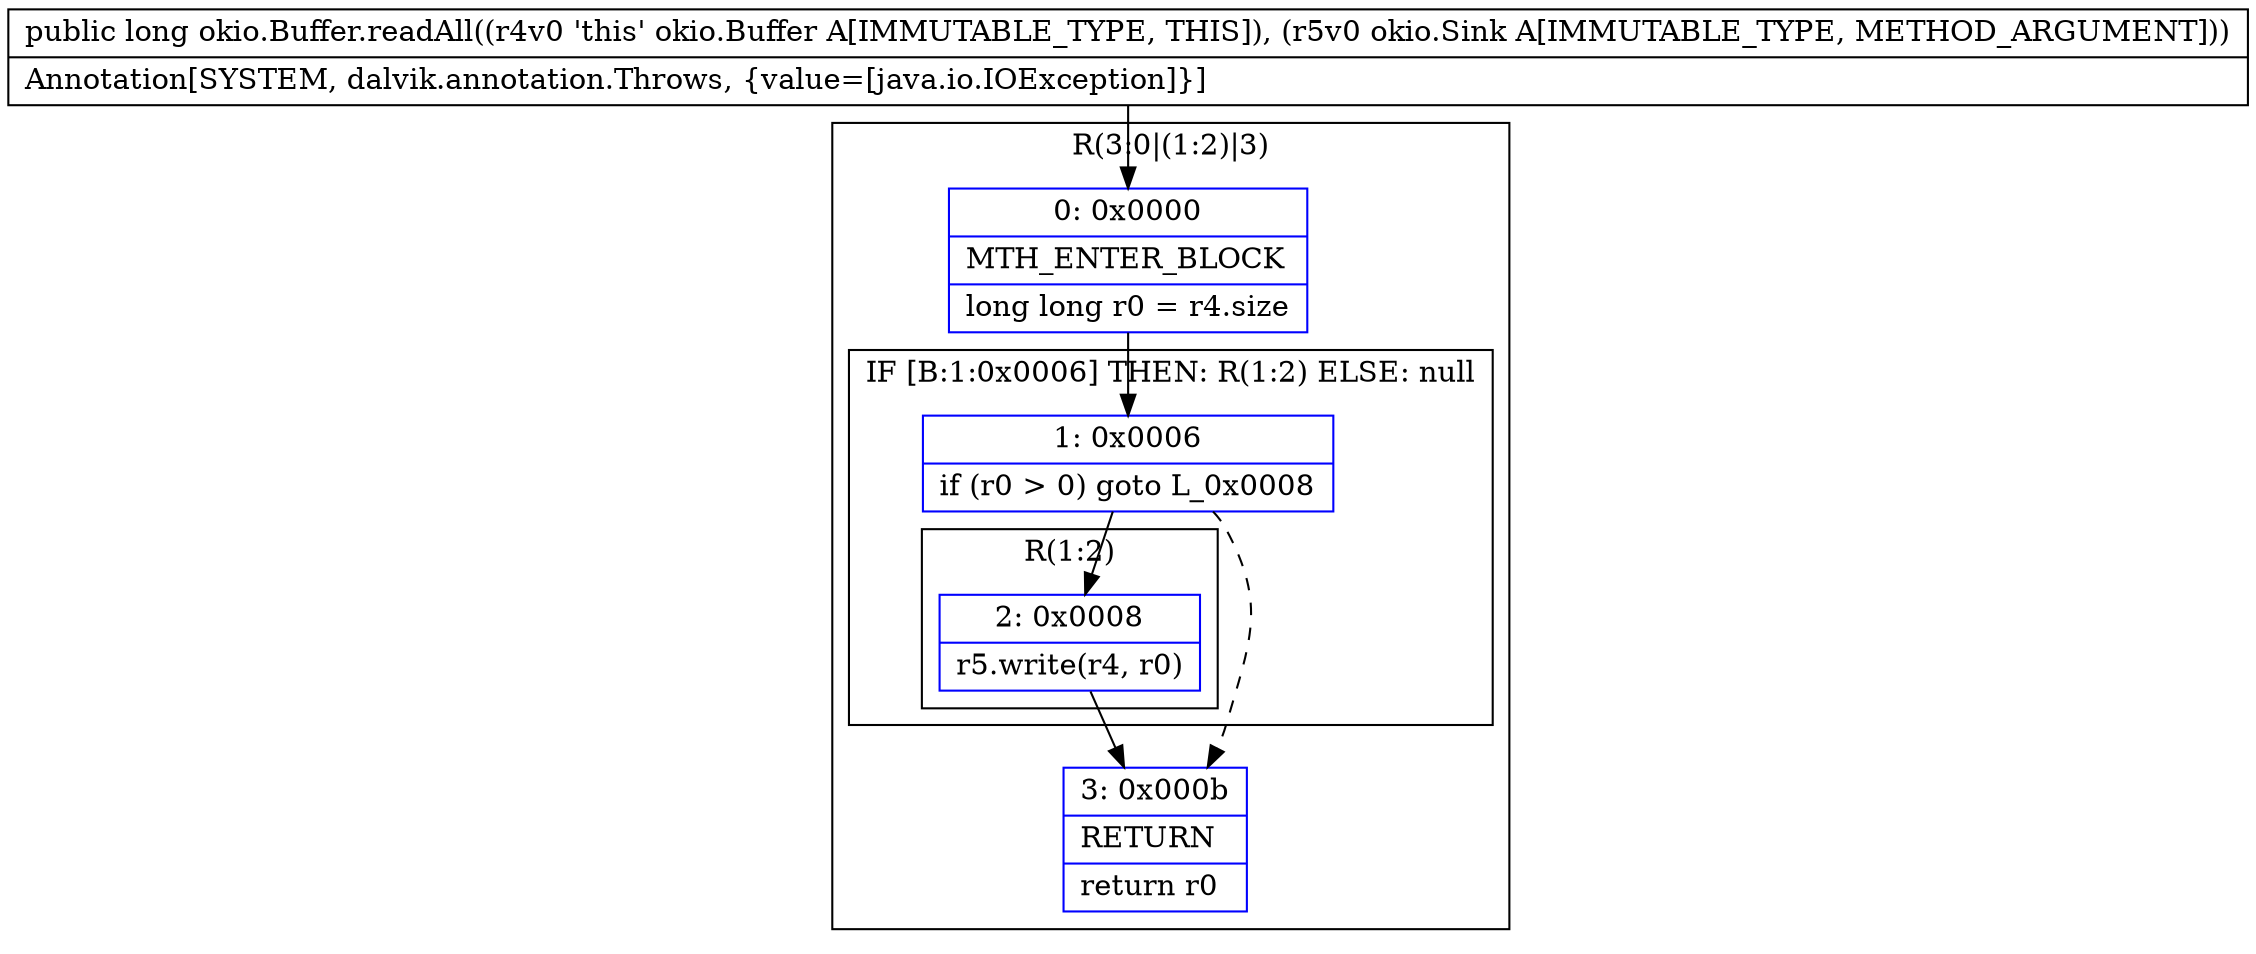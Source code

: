 digraph "CFG forokio.Buffer.readAll(Lokio\/Sink;)J" {
subgraph cluster_Region_452551308 {
label = "R(3:0|(1:2)|3)";
node [shape=record,color=blue];
Node_0 [shape=record,label="{0\:\ 0x0000|MTH_ENTER_BLOCK\l|long long r0 = r4.size\l}"];
subgraph cluster_IfRegion_101725978 {
label = "IF [B:1:0x0006] THEN: R(1:2) ELSE: null";
node [shape=record,color=blue];
Node_1 [shape=record,label="{1\:\ 0x0006|if (r0 \> 0) goto L_0x0008\l}"];
subgraph cluster_Region_1466798289 {
label = "R(1:2)";
node [shape=record,color=blue];
Node_2 [shape=record,label="{2\:\ 0x0008|r5.write(r4, r0)\l}"];
}
}
Node_3 [shape=record,label="{3\:\ 0x000b|RETURN\l|return r0\l}"];
}
MethodNode[shape=record,label="{public long okio.Buffer.readAll((r4v0 'this' okio.Buffer A[IMMUTABLE_TYPE, THIS]), (r5v0 okio.Sink A[IMMUTABLE_TYPE, METHOD_ARGUMENT]))  | Annotation[SYSTEM, dalvik.annotation.Throws, \{value=[java.io.IOException]\}]\l}"];
MethodNode -> Node_0;
Node_0 -> Node_1;
Node_1 -> Node_2;
Node_1 -> Node_3[style=dashed];
Node_2 -> Node_3;
}

